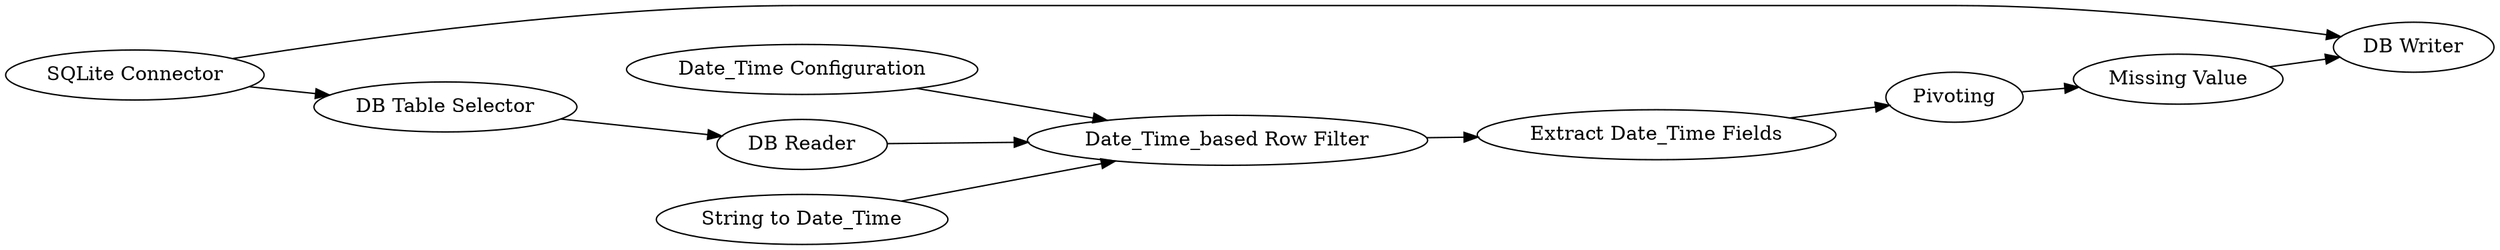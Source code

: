digraph {
	"-3742227812752150117_1190" [label="Date_Time Configuration"]
	"-5692903103666743245_1191" [label="Date_Time_based Row Filter"]
	"-3742227812752150117_1189" [label="SQLite Connector"]
	"-3742227812752150117_1199" [label="DB Writer"]
	"-3742227812752150117_3" [label="DB Reader"]
	"-5692903103666743245_1197" [label="Missing Value"]
	"-3742227812752150117_2" [label="DB Table Selector"]
	"-5692903103666743245_1194" [label="String to Date_Time"]
	"-5692903103666743245_1196" [label=Pivoting]
	"-5692903103666743245_1195" [label="Extract Date_Time Fields"]
	"-5692903103666743245_1196" -> "-5692903103666743245_1197"
	"-3742227812752150117_1189" -> "-3742227812752150117_2"
	"-5692903103666743245_1197" -> "-3742227812752150117_1199"
	"-5692903103666743245_1195" -> "-5692903103666743245_1196"
	"-3742227812752150117_3" -> "-5692903103666743245_1191"
	"-5692903103666743245_1191" -> "-5692903103666743245_1195"
	"-3742227812752150117_1190" -> "-5692903103666743245_1191"
	"-3742227812752150117_1189" -> "-3742227812752150117_1199"
	"-5692903103666743245_1194" -> "-5692903103666743245_1191"
	"-3742227812752150117_2" -> "-3742227812752150117_3"
	rankdir=LR
}
